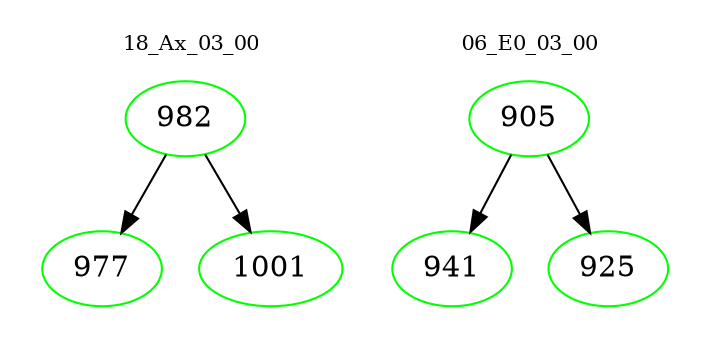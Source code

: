 digraph{
subgraph cluster_0 {
color = white
label = "18_Ax_03_00";
fontsize=10;
T0_982 [label="982", color="green"]
T0_982 -> T0_977 [color="black"]
T0_977 [label="977", color="green"]
T0_982 -> T0_1001 [color="black"]
T0_1001 [label="1001", color="green"]
}
subgraph cluster_1 {
color = white
label = "06_E0_03_00";
fontsize=10;
T1_905 [label="905", color="green"]
T1_905 -> T1_941 [color="black"]
T1_941 [label="941", color="green"]
T1_905 -> T1_925 [color="black"]
T1_925 [label="925", color="green"]
}
}
